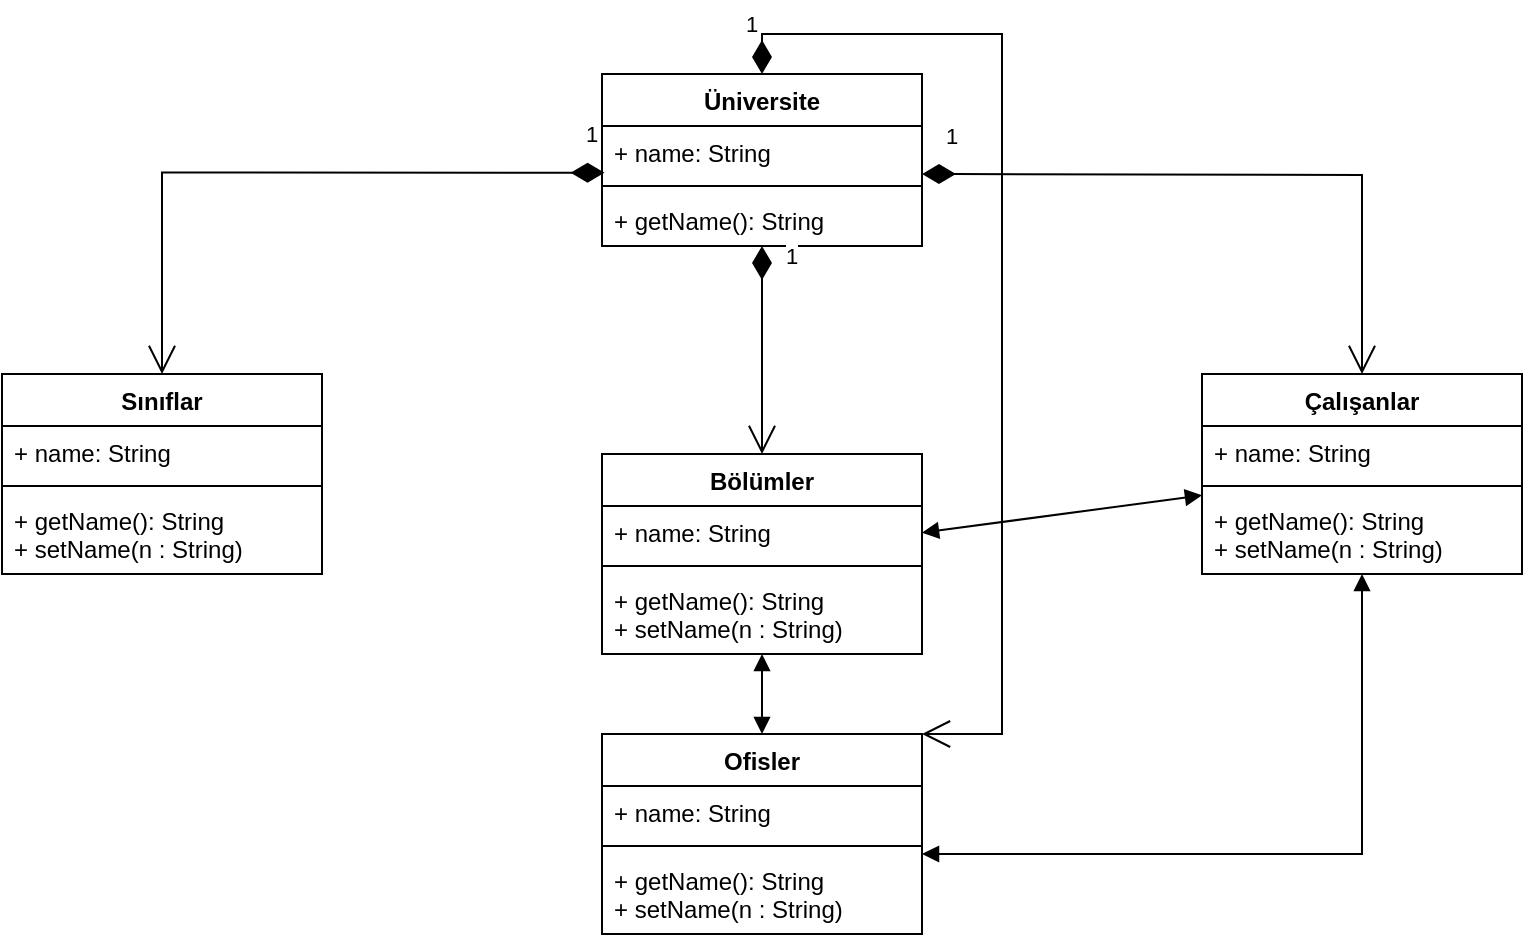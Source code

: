 <mxfile version="17.4.0" type="github"><diagram id="d21M-_s6odrLY5XgnjuM" name="Page-1"><mxGraphModel dx="711" dy="579" grid="1" gridSize="10" guides="1" tooltips="1" connect="1" arrows="1" fold="1" page="1" pageScale="1" pageWidth="827" pageHeight="1169" math="0" shadow="0"><root><mxCell id="0"/><mxCell id="1" parent="0"/><mxCell id="qZh8V96JosXciU2ZZKnf-1" value="Üniversite" style="swimlane;fontStyle=1;align=center;verticalAlign=top;childLayout=stackLayout;horizontal=1;startSize=26;horizontalStack=0;resizeParent=1;resizeParentMax=0;resizeLast=0;collapsible=1;marginBottom=0;" vertex="1" parent="1"><mxGeometry x="320" y="50" width="160" height="86" as="geometry"/></mxCell><mxCell id="qZh8V96JosXciU2ZZKnf-2" value="+ name: String" style="text;strokeColor=none;fillColor=none;align=left;verticalAlign=top;spacingLeft=4;spacingRight=4;overflow=hidden;rotatable=0;points=[[0,0.5],[1,0.5]];portConstraint=eastwest;" vertex="1" parent="qZh8V96JosXciU2ZZKnf-1"><mxGeometry y="26" width="160" height="26" as="geometry"/></mxCell><mxCell id="qZh8V96JosXciU2ZZKnf-3" value="" style="line;strokeWidth=1;fillColor=none;align=left;verticalAlign=middle;spacingTop=-1;spacingLeft=3;spacingRight=3;rotatable=0;labelPosition=right;points=[];portConstraint=eastwest;" vertex="1" parent="qZh8V96JosXciU2ZZKnf-1"><mxGeometry y="52" width="160" height="8" as="geometry"/></mxCell><mxCell id="qZh8V96JosXciU2ZZKnf-4" value="+ getName(): String" style="text;strokeColor=none;fillColor=none;align=left;verticalAlign=top;spacingLeft=4;spacingRight=4;overflow=hidden;rotatable=0;points=[[0,0.5],[1,0.5]];portConstraint=eastwest;" vertex="1" parent="qZh8V96JosXciU2ZZKnf-1"><mxGeometry y="60" width="160" height="26" as="geometry"/></mxCell><mxCell id="qZh8V96JosXciU2ZZKnf-6" value="Sınıflar" style="swimlane;fontStyle=1;align=center;verticalAlign=top;childLayout=stackLayout;horizontal=1;startSize=26;horizontalStack=0;resizeParent=1;resizeParentMax=0;resizeLast=0;collapsible=1;marginBottom=0;" vertex="1" parent="1"><mxGeometry x="20" y="200" width="160" height="100" as="geometry"/></mxCell><mxCell id="qZh8V96JosXciU2ZZKnf-7" value="+ name: String" style="text;strokeColor=none;fillColor=none;align=left;verticalAlign=top;spacingLeft=4;spacingRight=4;overflow=hidden;rotatable=0;points=[[0,0.5],[1,0.5]];portConstraint=eastwest;" vertex="1" parent="qZh8V96JosXciU2ZZKnf-6"><mxGeometry y="26" width="160" height="26" as="geometry"/></mxCell><mxCell id="qZh8V96JosXciU2ZZKnf-8" value="" style="line;strokeWidth=1;fillColor=none;align=left;verticalAlign=middle;spacingTop=-1;spacingLeft=3;spacingRight=3;rotatable=0;labelPosition=right;points=[];portConstraint=eastwest;" vertex="1" parent="qZh8V96JosXciU2ZZKnf-6"><mxGeometry y="52" width="160" height="8" as="geometry"/></mxCell><mxCell id="qZh8V96JosXciU2ZZKnf-9" value="+ getName(): String&#10;+ setName(n : String)&#10;" style="text;strokeColor=none;fillColor=none;align=left;verticalAlign=top;spacingLeft=4;spacingRight=4;overflow=hidden;rotatable=0;points=[[0,0.5],[1,0.5]];portConstraint=eastwest;" vertex="1" parent="qZh8V96JosXciU2ZZKnf-6"><mxGeometry y="60" width="160" height="40" as="geometry"/></mxCell><mxCell id="qZh8V96JosXciU2ZZKnf-10" value="1" style="endArrow=open;html=1;endSize=12;startArrow=diamondThin;startSize=14;startFill=1;edgeStyle=orthogonalEdgeStyle;align=left;verticalAlign=bottom;rounded=0;exitX=0.008;exitY=0.897;exitDx=0;exitDy=0;exitPerimeter=0;" edge="1" parent="1" source="qZh8V96JosXciU2ZZKnf-2" target="qZh8V96JosXciU2ZZKnf-6"><mxGeometry x="-0.93" y="-10" relative="1" as="geometry"><mxPoint x="130" y="140" as="sourcePoint"/><mxPoint x="290" y="140" as="targetPoint"/><Array as="points"><mxPoint x="100" y="99"/></Array><mxPoint as="offset"/></mxGeometry></mxCell><mxCell id="qZh8V96JosXciU2ZZKnf-11" value="Bölümler" style="swimlane;fontStyle=1;align=center;verticalAlign=top;childLayout=stackLayout;horizontal=1;startSize=26;horizontalStack=0;resizeParent=1;resizeParentMax=0;resizeLast=0;collapsible=1;marginBottom=0;" vertex="1" parent="1"><mxGeometry x="320" y="240" width="160" height="100" as="geometry"/></mxCell><mxCell id="qZh8V96JosXciU2ZZKnf-12" value="+ name: String" style="text;strokeColor=none;fillColor=none;align=left;verticalAlign=top;spacingLeft=4;spacingRight=4;overflow=hidden;rotatable=0;points=[[0,0.5],[1,0.5]];portConstraint=eastwest;" vertex="1" parent="qZh8V96JosXciU2ZZKnf-11"><mxGeometry y="26" width="160" height="26" as="geometry"/></mxCell><mxCell id="qZh8V96JosXciU2ZZKnf-13" value="" style="line;strokeWidth=1;fillColor=none;align=left;verticalAlign=middle;spacingTop=-1;spacingLeft=3;spacingRight=3;rotatable=0;labelPosition=right;points=[];portConstraint=eastwest;" vertex="1" parent="qZh8V96JosXciU2ZZKnf-11"><mxGeometry y="52" width="160" height="8" as="geometry"/></mxCell><mxCell id="qZh8V96JosXciU2ZZKnf-14" value="+ getName(): String&#10;+ setName(n : String)&#10;" style="text;strokeColor=none;fillColor=none;align=left;verticalAlign=top;spacingLeft=4;spacingRight=4;overflow=hidden;rotatable=0;points=[[0,0.5],[1,0.5]];portConstraint=eastwest;" vertex="1" parent="qZh8V96JosXciU2ZZKnf-11"><mxGeometry y="60" width="160" height="40" as="geometry"/></mxCell><mxCell id="qZh8V96JosXciU2ZZKnf-16" value="Çalışanlar" style="swimlane;fontStyle=1;align=center;verticalAlign=top;childLayout=stackLayout;horizontal=1;startSize=26;horizontalStack=0;resizeParent=1;resizeParentMax=0;resizeLast=0;collapsible=1;marginBottom=0;" vertex="1" parent="1"><mxGeometry x="620" y="200" width="160" height="100" as="geometry"/></mxCell><mxCell id="qZh8V96JosXciU2ZZKnf-17" value="+ name: String" style="text;strokeColor=none;fillColor=none;align=left;verticalAlign=top;spacingLeft=4;spacingRight=4;overflow=hidden;rotatable=0;points=[[0,0.5],[1,0.5]];portConstraint=eastwest;" vertex="1" parent="qZh8V96JosXciU2ZZKnf-16"><mxGeometry y="26" width="160" height="26" as="geometry"/></mxCell><mxCell id="qZh8V96JosXciU2ZZKnf-18" value="" style="line;strokeWidth=1;fillColor=none;align=left;verticalAlign=middle;spacingTop=-1;spacingLeft=3;spacingRight=3;rotatable=0;labelPosition=right;points=[];portConstraint=eastwest;" vertex="1" parent="qZh8V96JosXciU2ZZKnf-16"><mxGeometry y="52" width="160" height="8" as="geometry"/></mxCell><mxCell id="qZh8V96JosXciU2ZZKnf-19" value="+ getName(): String&#10;+ setName(n : String)&#10;" style="text;strokeColor=none;fillColor=none;align=left;verticalAlign=top;spacingLeft=4;spacingRight=4;overflow=hidden;rotatable=0;points=[[0,0.5],[1,0.5]];portConstraint=eastwest;" vertex="1" parent="qZh8V96JosXciU2ZZKnf-16"><mxGeometry y="60" width="160" height="40" as="geometry"/></mxCell><mxCell id="qZh8V96JosXciU2ZZKnf-22" value="1" style="endArrow=open;html=1;endSize=12;startArrow=diamondThin;startSize=14;startFill=1;edgeStyle=orthogonalEdgeStyle;align=left;verticalAlign=bottom;rounded=0;entryX=0.5;entryY=0;entryDx=0;entryDy=0;" edge="1" parent="1" target="qZh8V96JosXciU2ZZKnf-16"><mxGeometry x="-0.938" y="10" relative="1" as="geometry"><mxPoint x="480" y="100" as="sourcePoint"/><mxPoint x="640" y="100" as="targetPoint"/><mxPoint as="offset"/></mxGeometry></mxCell><mxCell id="qZh8V96JosXciU2ZZKnf-24" value="1" style="endArrow=open;html=1;endSize=12;startArrow=diamondThin;startSize=14;startFill=1;edgeStyle=orthogonalEdgeStyle;align=left;verticalAlign=bottom;rounded=0;" edge="1" parent="1" source="qZh8V96JosXciU2ZZKnf-1" target="qZh8V96JosXciU2ZZKnf-11"><mxGeometry x="-0.731" y="10" relative="1" as="geometry"><mxPoint x="500" y="120" as="sourcePoint"/><mxPoint x="720" y="220" as="targetPoint"/><Array as="points"><mxPoint x="400" y="160"/><mxPoint x="400" y="160"/></Array><mxPoint as="offset"/></mxGeometry></mxCell><mxCell id="qZh8V96JosXciU2ZZKnf-26" value="Ofisler" style="swimlane;fontStyle=1;align=center;verticalAlign=top;childLayout=stackLayout;horizontal=1;startSize=26;horizontalStack=0;resizeParent=1;resizeParentMax=0;resizeLast=0;collapsible=1;marginBottom=0;" vertex="1" parent="1"><mxGeometry x="320" y="380" width="160" height="100" as="geometry"/></mxCell><mxCell id="qZh8V96JosXciU2ZZKnf-27" value="+ name: String" style="text;strokeColor=none;fillColor=none;align=left;verticalAlign=top;spacingLeft=4;spacingRight=4;overflow=hidden;rotatable=0;points=[[0,0.5],[1,0.5]];portConstraint=eastwest;" vertex="1" parent="qZh8V96JosXciU2ZZKnf-26"><mxGeometry y="26" width="160" height="26" as="geometry"/></mxCell><mxCell id="qZh8V96JosXciU2ZZKnf-28" value="" style="line;strokeWidth=1;fillColor=none;align=left;verticalAlign=middle;spacingTop=-1;spacingLeft=3;spacingRight=3;rotatable=0;labelPosition=right;points=[];portConstraint=eastwest;" vertex="1" parent="qZh8V96JosXciU2ZZKnf-26"><mxGeometry y="52" width="160" height="8" as="geometry"/></mxCell><mxCell id="qZh8V96JosXciU2ZZKnf-29" value="+ getName(): String&#10;+ setName(n : String)&#10;" style="text;strokeColor=none;fillColor=none;align=left;verticalAlign=top;spacingLeft=4;spacingRight=4;overflow=hidden;rotatable=0;points=[[0,0.5],[1,0.5]];portConstraint=eastwest;" vertex="1" parent="qZh8V96JosXciU2ZZKnf-26"><mxGeometry y="60" width="160" height="40" as="geometry"/></mxCell><mxCell id="qZh8V96JosXciU2ZZKnf-30" value="1" style="endArrow=open;html=1;endSize=12;startArrow=diamondThin;startSize=14;startFill=1;edgeStyle=orthogonalEdgeStyle;align=left;verticalAlign=bottom;rounded=0;entryX=1;entryY=0;entryDx=0;entryDy=0;" edge="1" parent="1" source="qZh8V96JosXciU2ZZKnf-1" target="qZh8V96JosXciU2ZZKnf-26"><mxGeometry x="-0.938" y="10" relative="1" as="geometry"><mxPoint x="430" y="170" as="sourcePoint"/><mxPoint x="530" y="420" as="targetPoint"/><mxPoint as="offset"/><Array as="points"><mxPoint x="400" y="30"/><mxPoint x="520" y="30"/><mxPoint x="520" y="380"/></Array></mxGeometry></mxCell><mxCell id="qZh8V96JosXciU2ZZKnf-39" value="" style="endArrow=block;startArrow=block;endFill=1;startFill=1;html=1;rounded=0;" edge="1" parent="1" target="qZh8V96JosXciU2ZZKnf-16"><mxGeometry width="160" relative="1" as="geometry"><mxPoint x="480" y="440" as="sourcePoint"/><mxPoint x="700" y="440" as="targetPoint"/><Array as="points"><mxPoint x="700" y="440"/></Array></mxGeometry></mxCell><mxCell id="qZh8V96JosXciU2ZZKnf-42" value="" style="endArrow=block;startArrow=block;endFill=1;startFill=1;html=1;rounded=0;" edge="1" parent="1" source="qZh8V96JosXciU2ZZKnf-11" target="qZh8V96JosXciU2ZZKnf-16"><mxGeometry width="160" relative="1" as="geometry"><mxPoint x="460" y="200" as="sourcePoint"/><mxPoint x="620" y="200" as="targetPoint"/></mxGeometry></mxCell><mxCell id="qZh8V96JosXciU2ZZKnf-44" value="" style="endArrow=block;startArrow=block;endFill=1;startFill=1;html=1;rounded=0;" edge="1" parent="1" source="qZh8V96JosXciU2ZZKnf-11" target="qZh8V96JosXciU2ZZKnf-26"><mxGeometry width="160" relative="1" as="geometry"><mxPoint x="120" y="390" as="sourcePoint"/><mxPoint x="280" y="390" as="targetPoint"/></mxGeometry></mxCell></root></mxGraphModel></diagram></mxfile>
